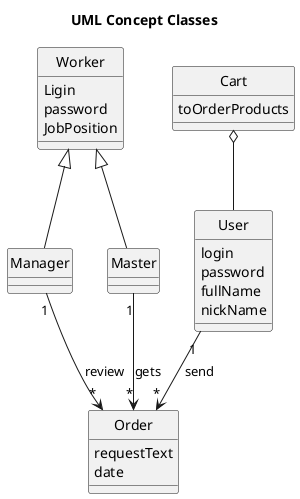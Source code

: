 @startuml

hide circle
title UML Concept Classes

Class User {
    login
    password
    fullName
    nickName
}

CLass Cart {
    toOrderProducts
}

Class Order {
    requestText
    date
}

Class Manager {
}

Class Master {
}

Class Worker {
    Ligin
    password
    JobPosition
}

Worker <|-- Manager

Worker <|-- Master

Cart o-- User

User"1" --> "*"Order : send

Manager"1" --> "*"Order : review

Master"1" --> "*"Order : gets

@enduml

